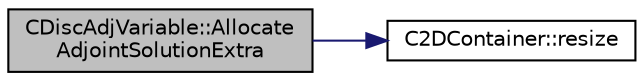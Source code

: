 digraph "CDiscAdjVariable::AllocateAdjointSolutionExtra"
{
 // LATEX_PDF_SIZE
  edge [fontname="Helvetica",fontsize="10",labelfontname="Helvetica",labelfontsize="10"];
  node [fontname="Helvetica",fontsize="10",shape=record];
  rankdir="LR";
  Node1 [label="CDiscAdjVariable::Allocate\lAdjointSolutionExtra",height=0.2,width=0.4,color="black", fillcolor="grey75", style="filled", fontcolor="black",tooltip="Allocate extra adjoint variables."];
  Node1 -> Node2 [color="midnightblue",fontsize="10",style="solid",fontname="Helvetica"];
  Node2 [label="C2DContainer::resize",height=0.2,width=0.4,color="black", fillcolor="white", style="filled",URL="$classC2DContainer.html#adefb48b593f76aa322e228fea8f76127",tooltip="Request a change of size."];
}
